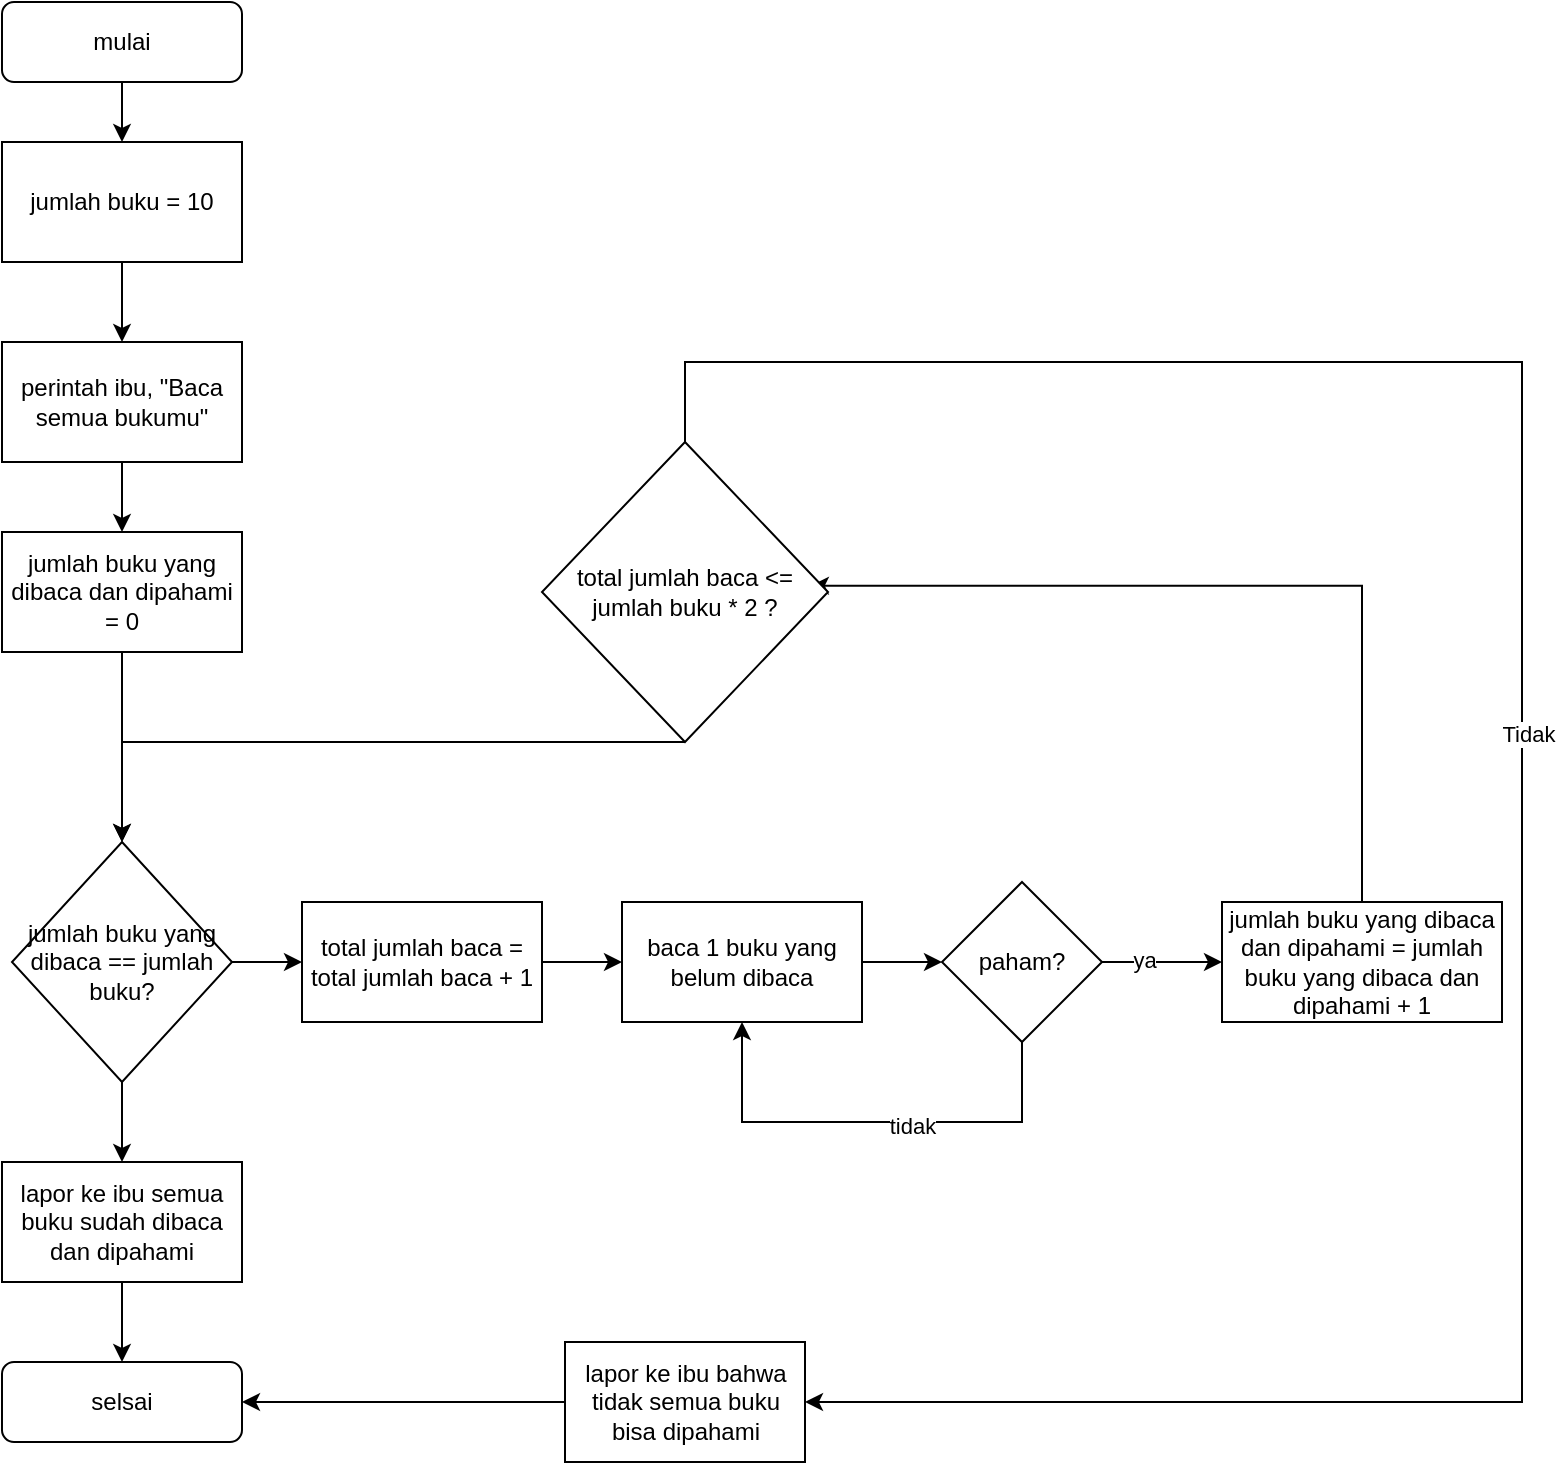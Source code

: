 <mxfile version="21.7.2" type="github">
  <diagram id="C5RBs43oDa-KdzZeNtuy" name="Page-1">
    <mxGraphModel dx="1173" dy="595" grid="1" gridSize="10" guides="1" tooltips="1" connect="1" arrows="1" fold="1" page="1" pageScale="1" pageWidth="827" pageHeight="1169" math="0" shadow="0">
      <root>
        <mxCell id="WIyWlLk6GJQsqaUBKTNV-0" />
        <mxCell id="WIyWlLk6GJQsqaUBKTNV-1" parent="WIyWlLk6GJQsqaUBKTNV-0" />
        <mxCell id="QewNPFO5ow3r5f_CmoWt-3" value="" style="edgeStyle=orthogonalEdgeStyle;rounded=0;orthogonalLoop=1;jettySize=auto;html=1;" edge="1" parent="WIyWlLk6GJQsqaUBKTNV-1" source="WIyWlLk6GJQsqaUBKTNV-3" target="QewNPFO5ow3r5f_CmoWt-0">
          <mxGeometry relative="1" as="geometry" />
        </mxCell>
        <mxCell id="WIyWlLk6GJQsqaUBKTNV-3" value="mulai" style="rounded=1;whiteSpace=wrap;html=1;fontSize=12;glass=0;strokeWidth=1;shadow=0;" parent="WIyWlLk6GJQsqaUBKTNV-1" vertex="1">
          <mxGeometry x="40" y="30" width="120" height="40" as="geometry" />
        </mxCell>
        <mxCell id="WIyWlLk6GJQsqaUBKTNV-11" value="selsai" style="rounded=1;whiteSpace=wrap;html=1;fontSize=12;glass=0;strokeWidth=1;shadow=0;" parent="WIyWlLk6GJQsqaUBKTNV-1" vertex="1">
          <mxGeometry x="40" y="710" width="120" height="40" as="geometry" />
        </mxCell>
        <mxCell id="QewNPFO5ow3r5f_CmoWt-4" value="" style="edgeStyle=orthogonalEdgeStyle;rounded=0;orthogonalLoop=1;jettySize=auto;html=1;" edge="1" parent="WIyWlLk6GJQsqaUBKTNV-1" source="QewNPFO5ow3r5f_CmoWt-0" target="QewNPFO5ow3r5f_CmoWt-1">
          <mxGeometry relative="1" as="geometry" />
        </mxCell>
        <mxCell id="QewNPFO5ow3r5f_CmoWt-0" value="jumlah buku = 10" style="rounded=0;whiteSpace=wrap;html=1;" vertex="1" parent="WIyWlLk6GJQsqaUBKTNV-1">
          <mxGeometry x="40" y="100" width="120" height="60" as="geometry" />
        </mxCell>
        <mxCell id="QewNPFO5ow3r5f_CmoWt-25" value="" style="edgeStyle=orthogonalEdgeStyle;rounded=0;orthogonalLoop=1;jettySize=auto;html=1;entryX=0.5;entryY=0;entryDx=0;entryDy=0;" edge="1" parent="WIyWlLk6GJQsqaUBKTNV-1" source="QewNPFO5ow3r5f_CmoWt-1" target="QewNPFO5ow3r5f_CmoWt-28">
          <mxGeometry relative="1" as="geometry">
            <mxPoint x="100" y="270" as="targetPoint" />
          </mxGeometry>
        </mxCell>
        <mxCell id="QewNPFO5ow3r5f_CmoWt-1" value="perintah ibu, &quot;Baca semua bukumu&quot;" style="whiteSpace=wrap;html=1;rounded=0;" vertex="1" parent="WIyWlLk6GJQsqaUBKTNV-1">
          <mxGeometry x="40" y="200" width="120" height="60" as="geometry" />
        </mxCell>
        <mxCell id="QewNPFO5ow3r5f_CmoWt-9" value="" style="edgeStyle=orthogonalEdgeStyle;rounded=0;orthogonalLoop=1;jettySize=auto;html=1;" edge="1" parent="WIyWlLk6GJQsqaUBKTNV-1" source="QewNPFO5ow3r5f_CmoWt-7" target="QewNPFO5ow3r5f_CmoWt-8">
          <mxGeometry relative="1" as="geometry" />
        </mxCell>
        <mxCell id="QewNPFO5ow3r5f_CmoWt-12" value="" style="edgeStyle=orthogonalEdgeStyle;rounded=0;orthogonalLoop=1;jettySize=auto;html=1;" edge="1" parent="WIyWlLk6GJQsqaUBKTNV-1" source="QewNPFO5ow3r5f_CmoWt-29" target="QewNPFO5ow3r5f_CmoWt-11">
          <mxGeometry relative="1" as="geometry" />
        </mxCell>
        <mxCell id="QewNPFO5ow3r5f_CmoWt-7" value="jumlah buku yang dibaca == jumlah buku?" style="rhombus;whiteSpace=wrap;html=1;" vertex="1" parent="WIyWlLk6GJQsqaUBKTNV-1">
          <mxGeometry x="45" y="450" width="110" height="120" as="geometry" />
        </mxCell>
        <mxCell id="QewNPFO5ow3r5f_CmoWt-38" value="" style="edgeStyle=orthogonalEdgeStyle;rounded=0;orthogonalLoop=1;jettySize=auto;html=1;" edge="1" parent="WIyWlLk6GJQsqaUBKTNV-1" source="QewNPFO5ow3r5f_CmoWt-8" target="WIyWlLk6GJQsqaUBKTNV-11">
          <mxGeometry relative="1" as="geometry" />
        </mxCell>
        <mxCell id="QewNPFO5ow3r5f_CmoWt-8" value="lapor ke ibu semua buku sudah dibaca dan dipahami" style="whiteSpace=wrap;html=1;" vertex="1" parent="WIyWlLk6GJQsqaUBKTNV-1">
          <mxGeometry x="40" y="610" width="120" height="60" as="geometry" />
        </mxCell>
        <mxCell id="QewNPFO5ow3r5f_CmoWt-14" value="" style="edgeStyle=orthogonalEdgeStyle;rounded=0;orthogonalLoop=1;jettySize=auto;html=1;entryX=0;entryY=0.5;entryDx=0;entryDy=0;" edge="1" parent="WIyWlLk6GJQsqaUBKTNV-1" source="QewNPFO5ow3r5f_CmoWt-11" target="QewNPFO5ow3r5f_CmoWt-19">
          <mxGeometry relative="1" as="geometry" />
        </mxCell>
        <mxCell id="QewNPFO5ow3r5f_CmoWt-11" value="baca 1 buku yang belum dibaca" style="whiteSpace=wrap;html=1;" vertex="1" parent="WIyWlLk6GJQsqaUBKTNV-1">
          <mxGeometry x="350" y="480" width="120" height="60" as="geometry" />
        </mxCell>
        <mxCell id="QewNPFO5ow3r5f_CmoWt-32" style="edgeStyle=orthogonalEdgeStyle;rounded=0;orthogonalLoop=1;jettySize=auto;html=1;exitX=0.5;exitY=0;exitDx=0;exitDy=0;entryX=0.94;entryY=0.479;entryDx=0;entryDy=0;entryPerimeter=0;" edge="1" parent="WIyWlLk6GJQsqaUBKTNV-1" source="QewNPFO5ow3r5f_CmoWt-13" target="QewNPFO5ow3r5f_CmoWt-31">
          <mxGeometry relative="1" as="geometry">
            <Array as="points">
              <mxPoint x="720" y="322" />
            </Array>
          </mxGeometry>
        </mxCell>
        <mxCell id="QewNPFO5ow3r5f_CmoWt-13" value="jumlah buku yang dibaca dan dipahami = jumlah buku yang dibaca dan dipahami + 1" style="whiteSpace=wrap;html=1;" vertex="1" parent="WIyWlLk6GJQsqaUBKTNV-1">
          <mxGeometry x="650" y="480" width="140" height="60" as="geometry" />
        </mxCell>
        <mxCell id="QewNPFO5ow3r5f_CmoWt-20" value="" style="edgeStyle=orthogonalEdgeStyle;rounded=0;orthogonalLoop=1;jettySize=auto;html=1;" edge="1" parent="WIyWlLk6GJQsqaUBKTNV-1" source="QewNPFO5ow3r5f_CmoWt-19" target="QewNPFO5ow3r5f_CmoWt-13">
          <mxGeometry relative="1" as="geometry" />
        </mxCell>
        <mxCell id="QewNPFO5ow3r5f_CmoWt-23" value="ya" style="edgeLabel;html=1;align=center;verticalAlign=middle;resizable=0;points=[];" vertex="1" connectable="0" parent="QewNPFO5ow3r5f_CmoWt-20">
          <mxGeometry x="-0.32" y="1" relative="1" as="geometry">
            <mxPoint as="offset" />
          </mxGeometry>
        </mxCell>
        <mxCell id="QewNPFO5ow3r5f_CmoWt-21" style="edgeStyle=orthogonalEdgeStyle;rounded=0;orthogonalLoop=1;jettySize=auto;html=1;entryX=0.5;entryY=1;entryDx=0;entryDy=0;" edge="1" parent="WIyWlLk6GJQsqaUBKTNV-1" source="QewNPFO5ow3r5f_CmoWt-19" target="QewNPFO5ow3r5f_CmoWt-11">
          <mxGeometry relative="1" as="geometry">
            <Array as="points">
              <mxPoint x="550" y="590" />
              <mxPoint x="410" y="590" />
            </Array>
          </mxGeometry>
        </mxCell>
        <mxCell id="QewNPFO5ow3r5f_CmoWt-22" value="tidak" style="edgeLabel;html=1;align=center;verticalAlign=middle;resizable=0;points=[];" vertex="1" connectable="0" parent="QewNPFO5ow3r5f_CmoWt-21">
          <mxGeometry x="-0.17" y="2" relative="1" as="geometry">
            <mxPoint as="offset" />
          </mxGeometry>
        </mxCell>
        <mxCell id="QewNPFO5ow3r5f_CmoWt-19" value="paham?" style="rhombus;whiteSpace=wrap;html=1;" vertex="1" parent="WIyWlLk6GJQsqaUBKTNV-1">
          <mxGeometry x="510" y="470" width="80" height="80" as="geometry" />
        </mxCell>
        <mxCell id="QewNPFO5ow3r5f_CmoWt-42" style="edgeStyle=orthogonalEdgeStyle;rounded=0;orthogonalLoop=1;jettySize=auto;html=1;entryX=0.5;entryY=0;entryDx=0;entryDy=0;" edge="1" parent="WIyWlLk6GJQsqaUBKTNV-1" source="QewNPFO5ow3r5f_CmoWt-28" target="QewNPFO5ow3r5f_CmoWt-7">
          <mxGeometry relative="1" as="geometry" />
        </mxCell>
        <mxCell id="QewNPFO5ow3r5f_CmoWt-28" value="jumlah buku yang dibaca dan dipahami = 0" style="rounded=0;whiteSpace=wrap;html=1;" vertex="1" parent="WIyWlLk6GJQsqaUBKTNV-1">
          <mxGeometry x="40" y="295" width="120" height="60" as="geometry" />
        </mxCell>
        <mxCell id="QewNPFO5ow3r5f_CmoWt-30" value="" style="edgeStyle=orthogonalEdgeStyle;rounded=0;orthogonalLoop=1;jettySize=auto;html=1;" edge="1" parent="WIyWlLk6GJQsqaUBKTNV-1" source="QewNPFO5ow3r5f_CmoWt-7" target="QewNPFO5ow3r5f_CmoWt-29">
          <mxGeometry relative="1" as="geometry">
            <mxPoint x="155" y="510" as="sourcePoint" />
            <mxPoint x="387" y="510" as="targetPoint" />
          </mxGeometry>
        </mxCell>
        <mxCell id="QewNPFO5ow3r5f_CmoWt-29" value="total jumlah baca = total jumlah baca + 1" style="rounded=0;whiteSpace=wrap;html=1;" vertex="1" parent="WIyWlLk6GJQsqaUBKTNV-1">
          <mxGeometry x="190" y="480" width="120" height="60" as="geometry" />
        </mxCell>
        <mxCell id="QewNPFO5ow3r5f_CmoWt-40" style="edgeStyle=orthogonalEdgeStyle;rounded=0;orthogonalLoop=1;jettySize=auto;html=1;entryX=1;entryY=0.5;entryDx=0;entryDy=0;" edge="1" parent="WIyWlLk6GJQsqaUBKTNV-1" source="QewNPFO5ow3r5f_CmoWt-31" target="QewNPFO5ow3r5f_CmoWt-35">
          <mxGeometry relative="1" as="geometry">
            <Array as="points">
              <mxPoint x="382" y="210" />
              <mxPoint x="800" y="210" />
              <mxPoint x="800" y="730" />
            </Array>
          </mxGeometry>
        </mxCell>
        <mxCell id="QewNPFO5ow3r5f_CmoWt-45" value="Tidak" style="edgeLabel;html=1;align=center;verticalAlign=middle;resizable=0;points=[];" vertex="1" connectable="0" parent="QewNPFO5ow3r5f_CmoWt-40">
          <mxGeometry x="-0.036" y="3" relative="1" as="geometry">
            <mxPoint as="offset" />
          </mxGeometry>
        </mxCell>
        <mxCell id="QewNPFO5ow3r5f_CmoWt-44" style="edgeStyle=orthogonalEdgeStyle;rounded=0;orthogonalLoop=1;jettySize=auto;html=1;" edge="1" parent="WIyWlLk6GJQsqaUBKTNV-1" source="QewNPFO5ow3r5f_CmoWt-31" target="QewNPFO5ow3r5f_CmoWt-7">
          <mxGeometry relative="1" as="geometry">
            <Array as="points">
              <mxPoint x="100" y="400" />
            </Array>
          </mxGeometry>
        </mxCell>
        <mxCell id="QewNPFO5ow3r5f_CmoWt-31" value="total jumlah baca &amp;lt;= jumlah buku * 2 ?" style="rhombus;whiteSpace=wrap;html=1;" vertex="1" parent="WIyWlLk6GJQsqaUBKTNV-1">
          <mxGeometry x="310" y="250" width="143" height="150" as="geometry" />
        </mxCell>
        <mxCell id="QewNPFO5ow3r5f_CmoWt-41" style="edgeStyle=orthogonalEdgeStyle;rounded=0;orthogonalLoop=1;jettySize=auto;html=1;" edge="1" parent="WIyWlLk6GJQsqaUBKTNV-1" source="QewNPFO5ow3r5f_CmoWt-35" target="WIyWlLk6GJQsqaUBKTNV-11">
          <mxGeometry relative="1" as="geometry" />
        </mxCell>
        <mxCell id="QewNPFO5ow3r5f_CmoWt-35" value="lapor ke ibu bahwa tidak semua buku bisa dipahami" style="whiteSpace=wrap;html=1;" vertex="1" parent="WIyWlLk6GJQsqaUBKTNV-1">
          <mxGeometry x="321.5" y="700" width="120" height="60" as="geometry" />
        </mxCell>
      </root>
    </mxGraphModel>
  </diagram>
</mxfile>
